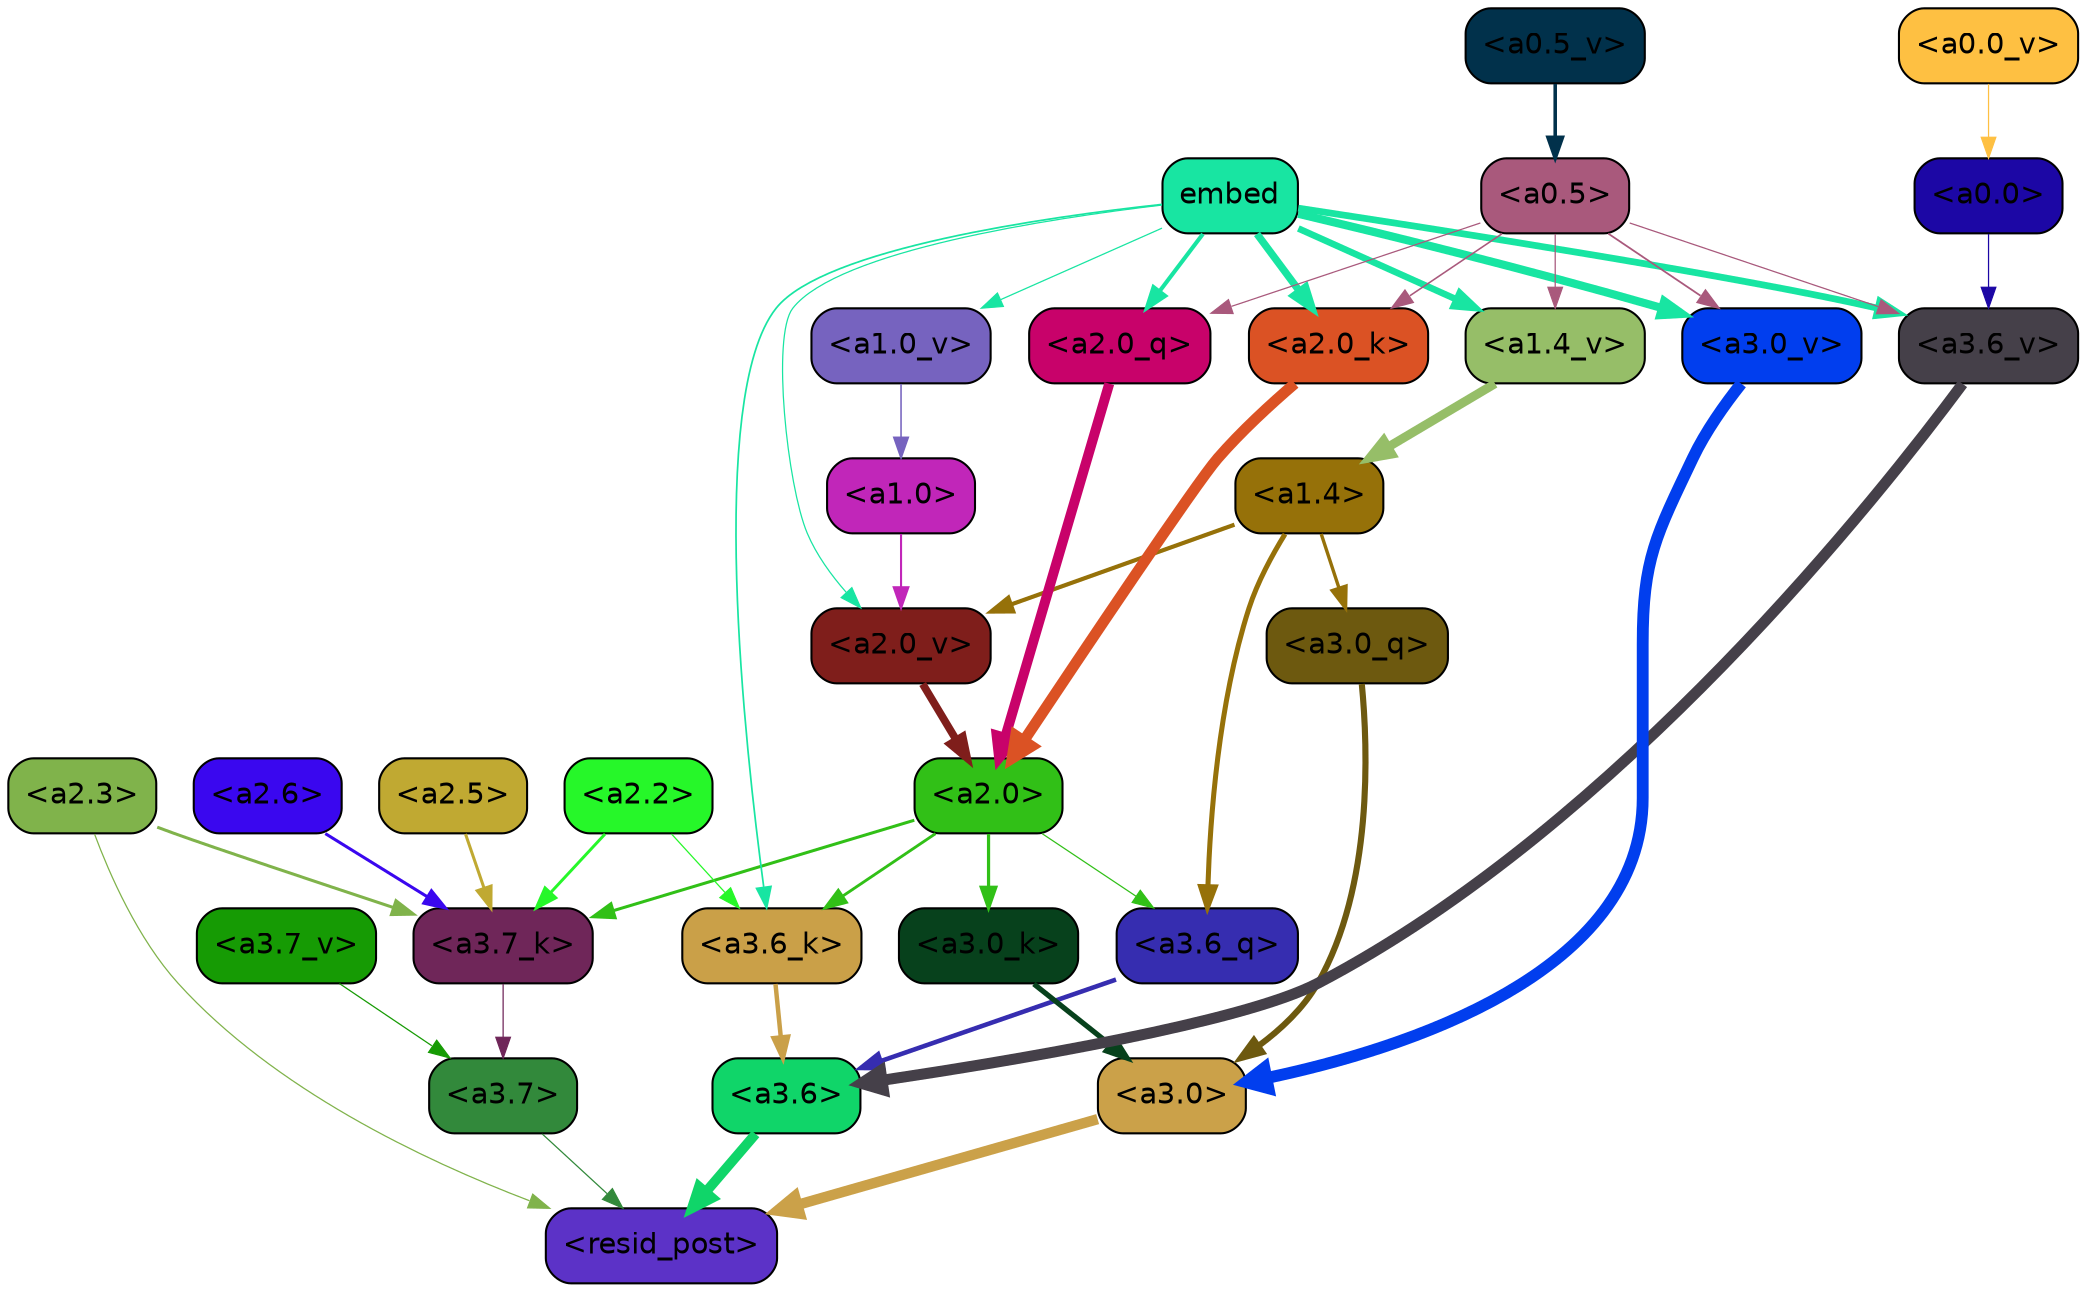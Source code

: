 strict digraph "" {
	graph [bgcolor=transparent,
		layout=dot,
		overlap=false,
		splines=true
	];
	"<a3.7>"	[color=black,
		fillcolor="#32893b",
		fontname=Helvetica,
		shape=box,
		style="filled, rounded"];
	"<resid_post>"	[color=black,
		fillcolor="#5c32c7",
		fontname=Helvetica,
		shape=box,
		style="filled, rounded"];
	"<a3.7>" -> "<resid_post>"	[color="#32893b",
		penwidth=0.6];
	"<a3.6>"	[color=black,
		fillcolor="#10d569",
		fontname=Helvetica,
		shape=box,
		style="filled, rounded"];
	"<a3.6>" -> "<resid_post>"	[color="#10d569",
		penwidth=4.749041676521301];
	"<a3.0>"	[color=black,
		fillcolor="#cba149",
		fontname=Helvetica,
		shape=box,
		style="filled, rounded"];
	"<a3.0>" -> "<resid_post>"	[color="#cba149",
		penwidth=5.004215121269226];
	"<a2.3>"	[color=black,
		fillcolor="#80b34b",
		fontname=Helvetica,
		shape=box,
		style="filled, rounded"];
	"<a2.3>" -> "<resid_post>"	[color="#80b34b",
		penwidth=0.6];
	"<a3.7_k>"	[color=black,
		fillcolor="#6f2659",
		fontname=Helvetica,
		shape=box,
		style="filled, rounded"];
	"<a2.3>" -> "<a3.7_k>"	[color="#80b34b",
		penwidth=1.4559586644172668];
	"<a3.6_q>"	[color=black,
		fillcolor="#362db0",
		fontname=Helvetica,
		shape=box,
		style="filled, rounded"];
	"<a3.6_q>" -> "<a3.6>"	[color="#362db0",
		penwidth=2.199681341648102];
	"<a3.0_q>"	[color=black,
		fillcolor="#6d590f",
		fontname=Helvetica,
		shape=box,
		style="filled, rounded"];
	"<a3.0_q>" -> "<a3.0>"	[color="#6d590f",
		penwidth=2.9459195733070374];
	"<a3.7_k>" -> "<a3.7>"	[color="#6f2659",
		penwidth=0.6];
	"<a3.6_k>"	[color=black,
		fillcolor="#caa048",
		fontname=Helvetica,
		shape=box,
		style="filled, rounded"];
	"<a3.6_k>" -> "<a3.6>"	[color="#caa048",
		penwidth=2.13908451795578];
	"<a3.0_k>"	[color=black,
		fillcolor="#07411c",
		fontname=Helvetica,
		shape=box,
		style="filled, rounded"];
	"<a3.0_k>" -> "<a3.0>"	[color="#07411c",
		penwidth=2.520303964614868];
	"<a3.7_v>"	[color=black,
		fillcolor="#169b04",
		fontname=Helvetica,
		shape=box,
		style="filled, rounded"];
	"<a3.7_v>" -> "<a3.7>"	[color="#169b04",
		penwidth=0.6];
	"<a3.6_v>"	[color=black,
		fillcolor="#454049",
		fontname=Helvetica,
		shape=box,
		style="filled, rounded"];
	"<a3.6_v>" -> "<a3.6>"	[color="#454049",
		penwidth=5.297133803367615];
	"<a3.0_v>"	[color=black,
		fillcolor="#013eee",
		fontname=Helvetica,
		shape=box,
		style="filled, rounded"];
	"<a3.0_v>" -> "<a3.0>"	[color="#013eee",
		penwidth=5.680712580680847];
	"<a2.0>"	[color=black,
		fillcolor="#31c017",
		fontname=Helvetica,
		shape=box,
		style="filled, rounded"];
	"<a2.0>" -> "<a3.6_q>"	[color="#31c017",
		penwidth=0.6];
	"<a2.0>" -> "<a3.7_k>"	[color="#31c017",
		penwidth=1.4582423567771912];
	"<a2.0>" -> "<a3.6_k>"	[color="#31c017",
		penwidth=1.3792681694030762];
	"<a2.0>" -> "<a3.0_k>"	[color="#31c017",
		penwidth=1.5433646440505981];
	"<a1.4>"	[color=black,
		fillcolor="#967109",
		fontname=Helvetica,
		shape=box,
		style="filled, rounded"];
	"<a1.4>" -> "<a3.6_q>"	[color="#967109",
		penwidth=2.419991135597229];
	"<a1.4>" -> "<a3.0_q>"	[color="#967109",
		penwidth=1.6166993975639343];
	"<a2.0_v>"	[color=black,
		fillcolor="#7f1e1b",
		fontname=Helvetica,
		shape=box,
		style="filled, rounded"];
	"<a1.4>" -> "<a2.0_v>"	[color="#967109",
		penwidth=2.0025704503059387];
	"<a2.6>"	[color=black,
		fillcolor="#3a07ef",
		fontname=Helvetica,
		shape=box,
		style="filled, rounded"];
	"<a2.6>" -> "<a3.7_k>"	[color="#3a07ef",
		penwidth=1.468173325061798];
	"<a2.5>"	[color=black,
		fillcolor="#c0a932",
		fontname=Helvetica,
		shape=box,
		style="filled, rounded"];
	"<a2.5>" -> "<a3.7_k>"	[color="#c0a932",
		penwidth=1.457568109035492];
	"<a2.2>"	[color=black,
		fillcolor="#26f729",
		fontname=Helvetica,
		shape=box,
		style="filled, rounded"];
	"<a2.2>" -> "<a3.7_k>"	[color="#26f729",
		penwidth=1.4199435114860535];
	"<a2.2>" -> "<a3.6_k>"	[color="#26f729",
		penwidth=0.6];
	embed	[color=black,
		fillcolor="#18e5a2",
		fontname=Helvetica,
		shape=box,
		style="filled, rounded"];
	embed -> "<a3.6_k>"	[color="#18e5a2",
		penwidth=0.8273519277572632];
	embed -> "<a3.6_v>"	[color="#18e5a2",
		penwidth=3.2414157912135124];
	embed -> "<a3.0_v>"	[color="#18e5a2",
		penwidth=3.929257571697235];
	"<a2.0_q>"	[color=black,
		fillcolor="#c8026a",
		fontname=Helvetica,
		shape=box,
		style="filled, rounded"];
	embed -> "<a2.0_q>"	[color="#18e5a2",
		penwidth=1.964182734489441];
	"<a2.0_k>"	[color=black,
		fillcolor="#db5224",
		fontname=Helvetica,
		shape=box,
		style="filled, rounded"];
	embed -> "<a2.0_k>"	[color="#18e5a2",
		penwidth=3.5506991147994995];
	embed -> "<a2.0_v>"	[color="#18e5a2",
		penwidth=0.6];
	"<a1.4_v>"	[color=black,
		fillcolor="#96be68",
		fontname=Helvetica,
		shape=box,
		style="filled, rounded"];
	embed -> "<a1.4_v>"	[color="#18e5a2",
		penwidth=3.168231725692749];
	"<a1.0_v>"	[color=black,
		fillcolor="#7663bf",
		fontname=Helvetica,
		shape=box,
		style="filled, rounded"];
	embed -> "<a1.0_v>"	[color="#18e5a2",
		penwidth=0.6];
	"<a0.5>"	[color=black,
		fillcolor="#a9597c",
		fontname=Helvetica,
		shape=box,
		style="filled, rounded"];
	"<a0.5>" -> "<a3.6_v>"	[color="#a9597c",
		penwidth=0.6];
	"<a0.5>" -> "<a3.0_v>"	[color="#a9597c",
		penwidth=0.8535017371177673];
	"<a0.5>" -> "<a2.0_q>"	[color="#a9597c",
		penwidth=0.6];
	"<a0.5>" -> "<a2.0_k>"	[color="#a9597c",
		penwidth=0.7573999166488647];
	"<a0.5>" -> "<a1.4_v>"	[color="#a9597c",
		penwidth=0.6];
	"<a0.0>"	[color=black,
		fillcolor="#1c07a5",
		fontname=Helvetica,
		shape=box,
		style="filled, rounded"];
	"<a0.0>" -> "<a3.6_v>"	[color="#1c07a5",
		penwidth=0.6];
	"<a2.0_q>" -> "<a2.0>"	[color="#c8026a",
		penwidth=4.792815744876862];
	"<a2.0_k>" -> "<a2.0>"	[color="#db5224",
		penwidth=5.262323796749115];
	"<a2.0_v>" -> "<a2.0>"	[color="#7f1e1b",
		penwidth=3.7105380296707153];
	"<a1.0>"	[color=black,
		fillcolor="#c126b9",
		fontname=Helvetica,
		shape=box,
		style="filled, rounded"];
	"<a1.0>" -> "<a2.0_v>"	[color="#c126b9",
		penwidth=1.0112443566322327];
	"<a1.4_v>" -> "<a1.4>"	[color="#96be68",
		penwidth=4.302925705909729];
	"<a1.0_v>" -> "<a1.0>"	[color="#7663bf",
		penwidth=0.751367449760437];
	"<a0.5_v>"	[color=black,
		fillcolor="#01314b",
		fontname=Helvetica,
		shape=box,
		style="filled, rounded"];
	"<a0.5_v>" -> "<a0.5>"	[color="#01314b",
		penwidth=1.711136817932129];
	"<a0.0_v>"	[color=black,
		fillcolor="#fec042",
		fontname=Helvetica,
		shape=box,
		style="filled, rounded"];
	"<a0.0_v>" -> "<a0.0>"	[color="#fec042",
		penwidth=0.6];
}
